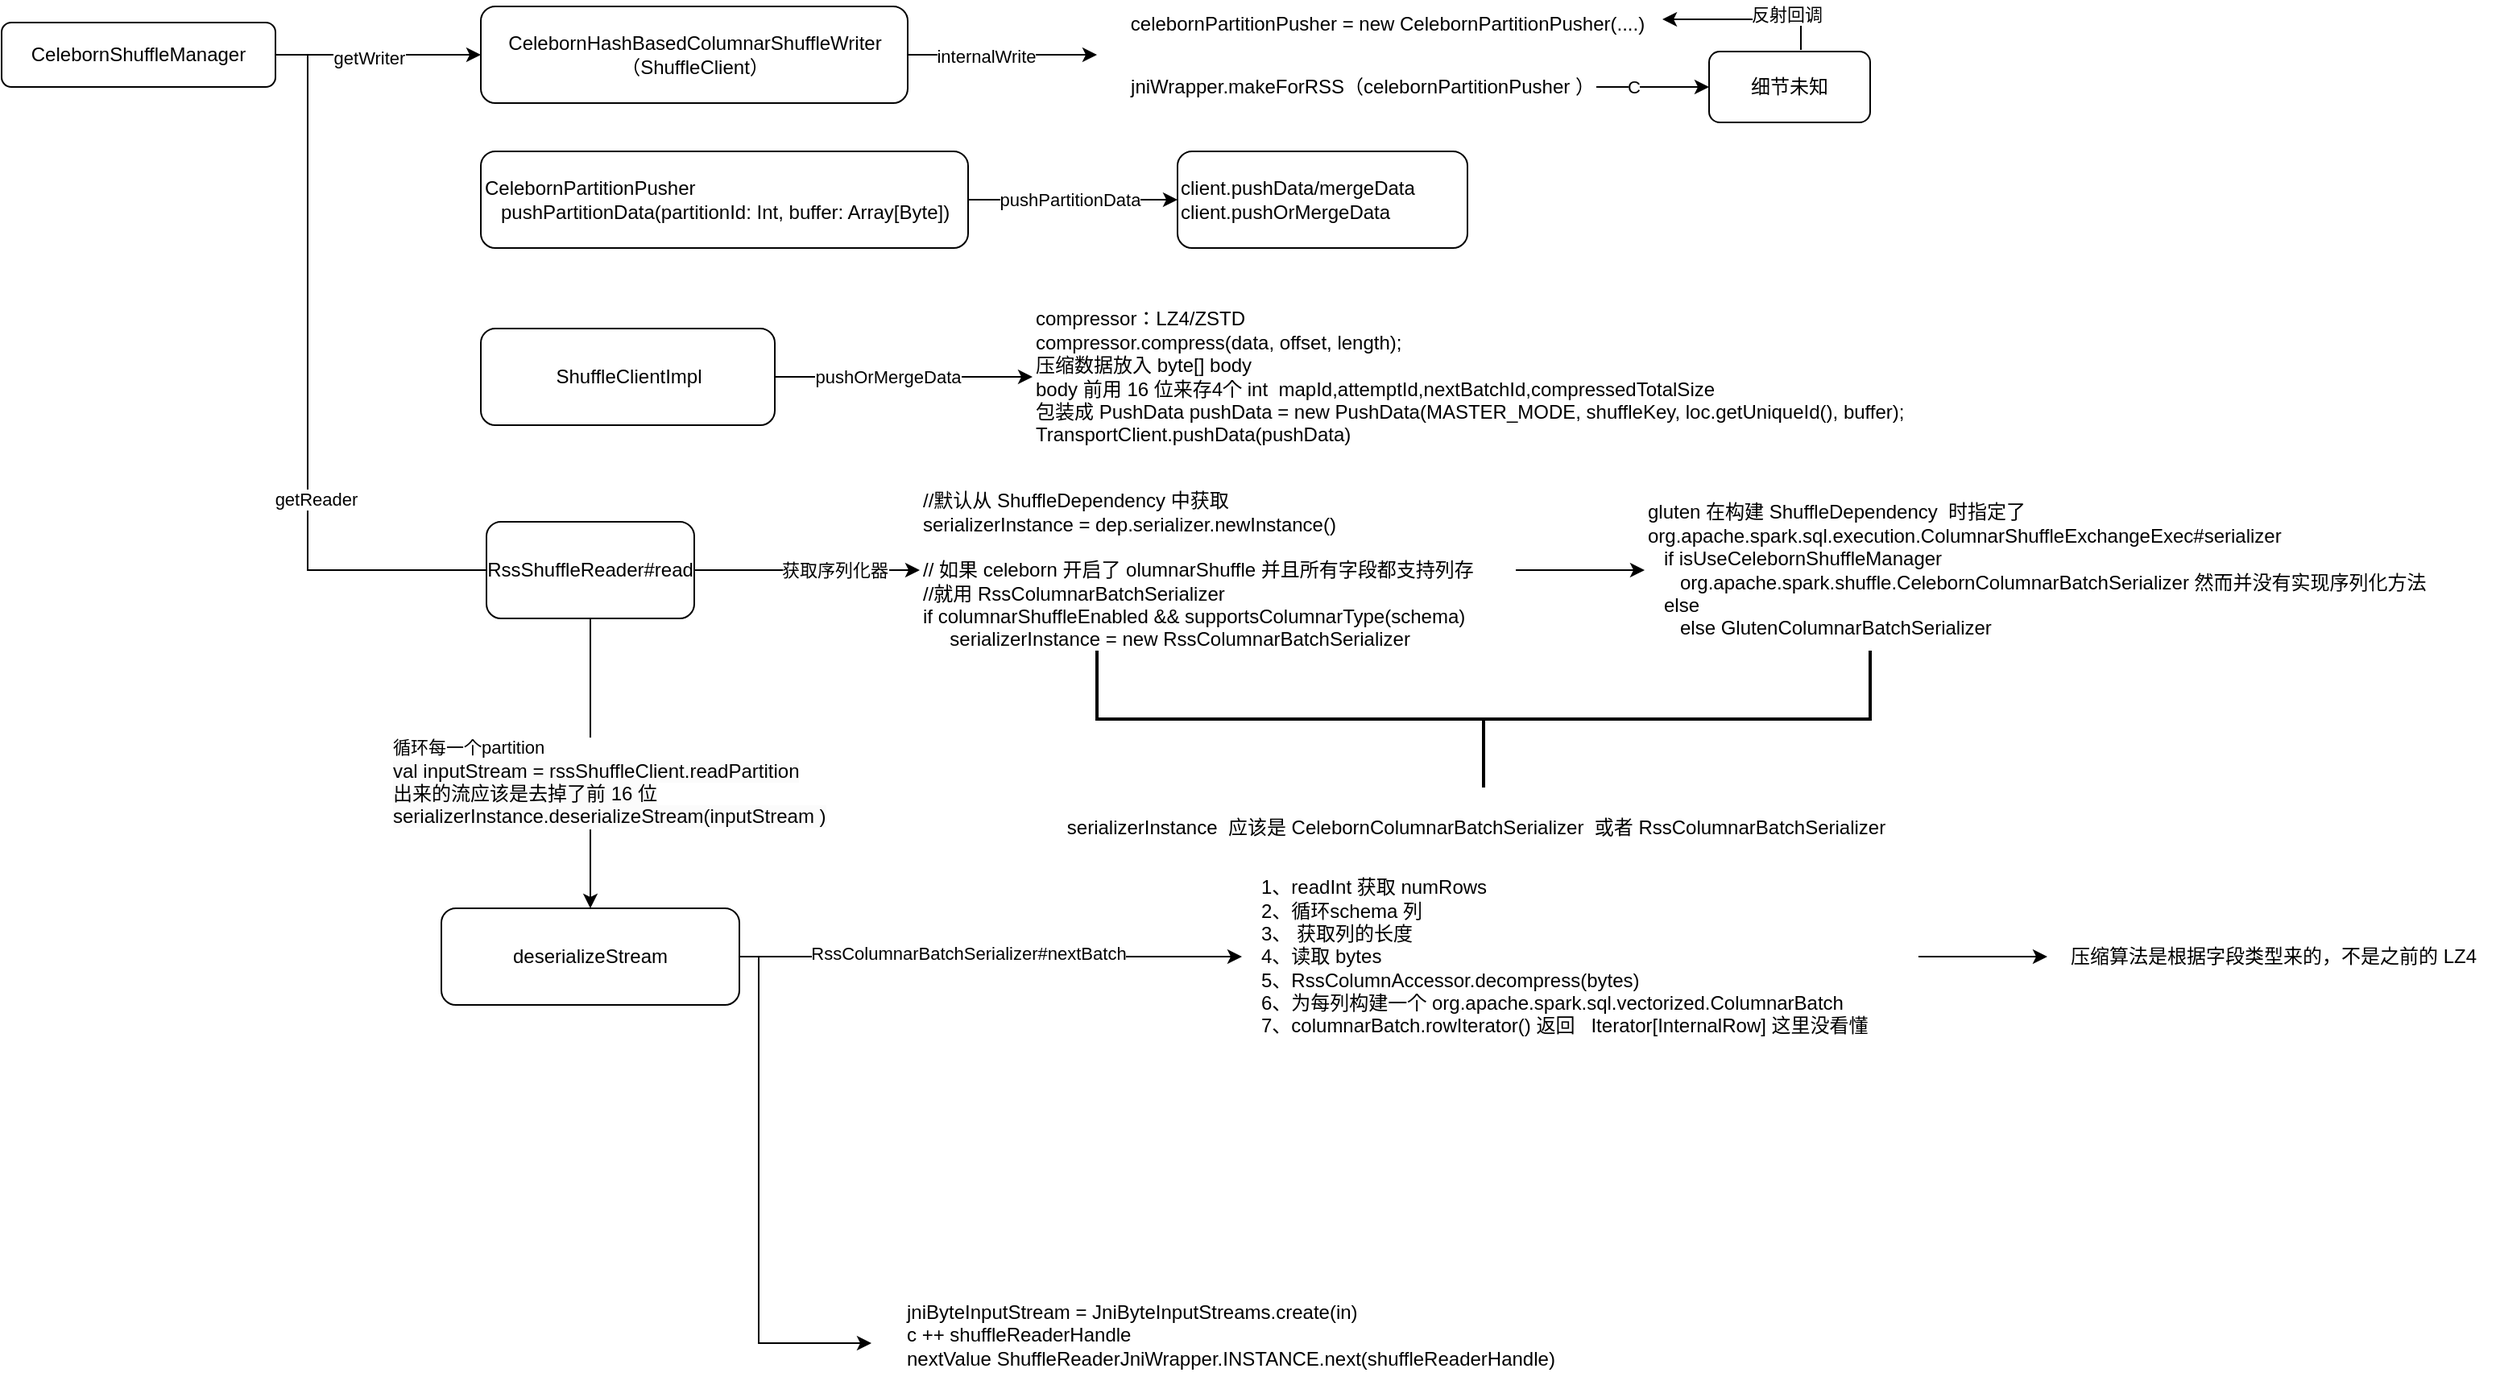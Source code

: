 <mxfile version="21.3.7" type="github">
  <diagram id="f0OTCfRNCTB2iKRCa9P-" name="Page-2">
    <mxGraphModel dx="1434" dy="764" grid="1" gridSize="10" guides="1" tooltips="1" connect="1" arrows="1" fold="1" page="1" pageScale="1" pageWidth="850" pageHeight="1100" math="0" shadow="0">
      <root>
        <mxCell id="0" />
        <mxCell id="1" parent="0" />
        <mxCell id="Bv6SpbKrFaZBJMjKbw5c-14" style="edgeStyle=orthogonalEdgeStyle;rounded=0;orthogonalLoop=1;jettySize=auto;html=1;" parent="1" source="iO1HhjMRqrYUtXoviHuo-2" target="ag-5AsOvkKHU-9Suy-c1-4" edge="1">
          <mxGeometry relative="1" as="geometry" />
        </mxCell>
        <mxCell id="Bv6SpbKrFaZBJMjKbw5c-15" value="getWriter" style="edgeLabel;html=1;align=center;verticalAlign=middle;resizable=0;points=[];" parent="Bv6SpbKrFaZBJMjKbw5c-14" vertex="1" connectable="0">
          <mxGeometry x="-0.095" y="-2" relative="1" as="geometry">
            <mxPoint as="offset" />
          </mxGeometry>
        </mxCell>
        <mxCell id="24NoGxlCW-XOWuzY0WUe-3" value="" style="edgeStyle=orthogonalEdgeStyle;rounded=0;orthogonalLoop=1;jettySize=auto;html=1;entryX=0;entryY=0.5;entryDx=0;entryDy=0;" parent="1" source="iO1HhjMRqrYUtXoviHuo-2" target="24NoGxlCW-XOWuzY0WUe-2" edge="1">
          <mxGeometry relative="1" as="geometry">
            <mxPoint x="330" y="460" as="targetPoint" />
            <Array as="points">
              <mxPoint x="250" y="70" />
              <mxPoint x="250" y="390" />
              <mxPoint x="380" y="390" />
            </Array>
          </mxGeometry>
        </mxCell>
        <mxCell id="24NoGxlCW-XOWuzY0WUe-4" value="getReader" style="edgeLabel;html=1;align=center;verticalAlign=middle;resizable=0;points=[];" parent="24NoGxlCW-XOWuzY0WUe-3" vertex="1" connectable="0">
          <mxGeometry x="0.208" y="5" relative="1" as="geometry">
            <mxPoint as="offset" />
          </mxGeometry>
        </mxCell>
        <mxCell id="iO1HhjMRqrYUtXoviHuo-2" value="CelebornShuffleManager" style="rounded=1;whiteSpace=wrap;html=1;" parent="1" vertex="1">
          <mxGeometry x="60" y="50" width="170" height="40" as="geometry" />
        </mxCell>
        <mxCell id="Bv6SpbKrFaZBJMjKbw5c-9" value="" style="edgeStyle=orthogonalEdgeStyle;rounded=0;orthogonalLoop=1;jettySize=auto;html=1;" parent="1" source="ag-5AsOvkKHU-9Suy-c1-4" edge="1">
          <mxGeometry relative="1" as="geometry">
            <mxPoint x="740" y="70" as="targetPoint" />
          </mxGeometry>
        </mxCell>
        <mxCell id="Bv6SpbKrFaZBJMjKbw5c-17" value="internalWrite" style="edgeLabel;html=1;align=center;verticalAlign=middle;resizable=0;points=[];" parent="Bv6SpbKrFaZBJMjKbw5c-9" vertex="1" connectable="0">
          <mxGeometry x="-0.196" y="-4" relative="1" as="geometry">
            <mxPoint x="1" y="-3" as="offset" />
          </mxGeometry>
        </mxCell>
        <mxCell id="ag-5AsOvkKHU-9Suy-c1-4" value="CelebornHashBasedColumnarShuffleWriter（ShuffleClient）" style="whiteSpace=wrap;html=1;rounded=1;" parent="1" vertex="1">
          <mxGeometry x="357.5" y="40" width="265" height="60" as="geometry" />
        </mxCell>
        <mxCell id="Q_T0xvldnaPgb1Z-qR_q-4" style="edgeStyle=orthogonalEdgeStyle;rounded=0;orthogonalLoop=1;jettySize=auto;html=1;" parent="1" source="Bv6SpbKrFaZBJMjKbw5c-18" target="Q_T0xvldnaPgb1Z-qR_q-3" edge="1">
          <mxGeometry relative="1" as="geometry" />
        </mxCell>
        <mxCell id="Q_T0xvldnaPgb1Z-qR_q-5" value="C" style="edgeLabel;html=1;align=center;verticalAlign=middle;resizable=0;points=[];" parent="Q_T0xvldnaPgb1Z-qR_q-4" vertex="1" connectable="0">
          <mxGeometry x="-0.349" relative="1" as="geometry">
            <mxPoint as="offset" />
          </mxGeometry>
        </mxCell>
        <mxCell id="Bv6SpbKrFaZBJMjKbw5c-18" value="jniWrapper.makeForRSS（celebornPartitionPusher&amp;nbsp;）" style="text;html=1;strokeColor=none;fillColor=none;align=center;verticalAlign=middle;whiteSpace=wrap;rounded=0;" parent="1" vertex="1">
          <mxGeometry x="760" y="80" width="290" height="20" as="geometry" />
        </mxCell>
        <mxCell id="Bv6SpbKrFaZBJMjKbw5c-19" value="&lt;div&gt;celebornPartitionPusher = new CelebornPartitionPusher(....&lt;span style=&quot;&quot;&gt;)&lt;/span&gt;&lt;/div&gt;" style="text;html=1;align=center;verticalAlign=middle;resizable=0;points=[];autosize=1;strokeColor=none;fillColor=none;labelBackgroundColor=none;" parent="1" vertex="1">
          <mxGeometry x="750" y="36" width="340" height="30" as="geometry" />
        </mxCell>
        <mxCell id="Q_T0xvldnaPgb1Z-qR_q-6" style="edgeStyle=orthogonalEdgeStyle;rounded=0;orthogonalLoop=1;jettySize=auto;html=1;entryX=1.003;entryY=0.4;entryDx=0;entryDy=0;entryPerimeter=0;exitX=0.57;exitY=-0.023;exitDx=0;exitDy=0;exitPerimeter=0;" parent="1" source="Q_T0xvldnaPgb1Z-qR_q-3" target="Bv6SpbKrFaZBJMjKbw5c-19" edge="1">
          <mxGeometry relative="1" as="geometry" />
        </mxCell>
        <mxCell id="Q_T0xvldnaPgb1Z-qR_q-7" value="反射回调" style="edgeLabel;html=1;align=center;verticalAlign=middle;resizable=0;points=[];" parent="Q_T0xvldnaPgb1Z-qR_q-6" vertex="1" connectable="0">
          <mxGeometry x="-0.467" y="-3" relative="1" as="geometry">
            <mxPoint as="offset" />
          </mxGeometry>
        </mxCell>
        <mxCell id="Q_T0xvldnaPgb1Z-qR_q-3" value="细节未知" style="rounded=1;whiteSpace=wrap;html=1;" parent="1" vertex="1">
          <mxGeometry x="1120" y="68" width="100" height="44" as="geometry" />
        </mxCell>
        <mxCell id="Q_T0xvldnaPgb1Z-qR_q-10" value="" style="edgeStyle=orthogonalEdgeStyle;rounded=0;orthogonalLoop=1;jettySize=auto;html=1;" parent="1" source="Q_T0xvldnaPgb1Z-qR_q-8" target="Q_T0xvldnaPgb1Z-qR_q-9" edge="1">
          <mxGeometry relative="1" as="geometry" />
        </mxCell>
        <mxCell id="Q_T0xvldnaPgb1Z-qR_q-11" value="pushPartitionData" style="edgeLabel;html=1;align=center;verticalAlign=middle;resizable=0;points=[];" parent="Q_T0xvldnaPgb1Z-qR_q-10" vertex="1" connectable="0">
          <mxGeometry x="-0.369" y="2" relative="1" as="geometry">
            <mxPoint x="22" y="2" as="offset" />
          </mxGeometry>
        </mxCell>
        <mxCell id="Q_T0xvldnaPgb1Z-qR_q-8" value="CelebornPartitionPusher&lt;br&gt;&amp;nbsp; &amp;nbsp;pushPartitionData(partitionId: Int, buffer: Array[Byte])" style="whiteSpace=wrap;html=1;rounded=1;align=left;" parent="1" vertex="1">
          <mxGeometry x="357.5" y="130" width="302.5" height="60" as="geometry" />
        </mxCell>
        <mxCell id="Q_T0xvldnaPgb1Z-qR_q-9" value="client.pushData/mergeData&lt;br style=&quot;border-color: var(--border-color);&quot;&gt;&lt;span style=&quot;border-color: var(--border-color); font-style: normal; font-variant-ligatures: normal; font-variant-caps: normal; font-weight: 400; font-size: 12px; font-family: Helvetica;&quot;&gt;client.pushOrMergeData&lt;/span&gt;" style="whiteSpace=wrap;html=1;align=left;rounded=1;" parent="1" vertex="1">
          <mxGeometry x="790" y="130" width="180" height="60" as="geometry" />
        </mxCell>
        <mxCell id="4ELQZ7cQL_2lh3KPE_tf-1" style="edgeStyle=orthogonalEdgeStyle;rounded=0;orthogonalLoop=1;jettySize=auto;html=1;entryX=0;entryY=0.5;entryDx=0;entryDy=0;" parent="1" source="Q_T0xvldnaPgb1Z-qR_q-12" target="Q_T0xvldnaPgb1Z-qR_q-13" edge="1">
          <mxGeometry relative="1" as="geometry" />
        </mxCell>
        <mxCell id="4ELQZ7cQL_2lh3KPE_tf-6" value="pushOrMergeData" style="edgeLabel;html=1;align=center;verticalAlign=middle;resizable=0;points=[];" parent="4ELQZ7cQL_2lh3KPE_tf-1" vertex="1" connectable="0">
          <mxGeometry x="-0.382" relative="1" as="geometry">
            <mxPoint x="20" as="offset" />
          </mxGeometry>
        </mxCell>
        <mxCell id="Q_T0xvldnaPgb1Z-qR_q-12" value="ShuffleClientImpl" style="rounded=1;whiteSpace=wrap;html=1;" parent="1" vertex="1">
          <mxGeometry x="357.5" y="240" width="182.5" height="60" as="geometry" />
        </mxCell>
        <mxCell id="Q_T0xvldnaPgb1Z-qR_q-13" value="compressor：LZ4/ZSTD&lt;br&gt;compressor.compress(data, offset, length);&lt;br&gt;压缩数据放入&amp;nbsp;byte[] body&lt;br&gt;body 前用 16 位来存4个&amp;nbsp;int&amp;nbsp;&amp;nbsp;mapId,attemptId,nextBatchId,compressedTotalSize&lt;br&gt;包装成&amp;nbsp;PushData pushData = new PushData(MASTER_MODE, shuffleKey, loc.getUniqueId(), buffer);&lt;br&gt;TransportClient.pushData(pushData)" style="text;html=1;strokeColor=none;fillColor=none;align=left;verticalAlign=middle;whiteSpace=wrap;rounded=0;" parent="1" vertex="1">
          <mxGeometry x="700" y="215" width="550" height="110" as="geometry" />
        </mxCell>
        <mxCell id="8zj__Zkj_Gjuy6MGKbzn-9" value="" style="edgeStyle=orthogonalEdgeStyle;rounded=0;orthogonalLoop=1;jettySize=auto;html=1;" parent="1" source="24NoGxlCW-XOWuzY0WUe-2" edge="1">
          <mxGeometry relative="1" as="geometry">
            <mxPoint x="630" y="390" as="targetPoint" />
          </mxGeometry>
        </mxCell>
        <mxCell id="8zj__Zkj_Gjuy6MGKbzn-11" value="获取序列化器" style="edgeLabel;html=1;align=center;verticalAlign=middle;resizable=0;points=[];" parent="8zj__Zkj_Gjuy6MGKbzn-9" vertex="1" connectable="0">
          <mxGeometry x="-0.283" y="2" relative="1" as="geometry">
            <mxPoint x="36" y="2" as="offset" />
          </mxGeometry>
        </mxCell>
        <mxCell id="8zj__Zkj_Gjuy6MGKbzn-19" style="edgeStyle=orthogonalEdgeStyle;rounded=0;orthogonalLoop=1;jettySize=auto;html=1;" parent="1" source="24NoGxlCW-XOWuzY0WUe-2" target="8zj__Zkj_Gjuy6MGKbzn-16" edge="1">
          <mxGeometry relative="1" as="geometry" />
        </mxCell>
        <mxCell id="g0M5Z7LU6KuPDxk4xlls-2" value="循环每一个partition&lt;br style=&quot;border-color: var(--border-color); font-size: 12px; background-color: rgb(251, 251, 251);&quot;&gt;&lt;span style=&quot;font-family: Helvetica; font-size: 12px; font-style: normal; font-variant-ligatures: normal; font-variant-caps: normal; font-weight: 400; background-color: rgb(251, 251, 251);&quot;&gt;val inputStream = rssShuffleClient.readPartition&lt;br&gt;出来的流应该是去掉了前 16 位&lt;/span&gt;&lt;br style=&quot;border-color: var(--border-color); font-size: 12px; background-color: rgb(251, 251, 251);&quot;&gt;&lt;span style=&quot;font-family: Helvetica; font-size: 12px; font-style: normal; font-variant-ligatures: normal; font-variant-caps: normal; font-weight: 400; background-color: rgb(251, 251, 251);&quot;&gt;serializerInstance.deserializeStream(inputStream&amp;nbsp;)&lt;/span&gt;" style="edgeLabel;html=1;align=left;verticalAlign=middle;resizable=0;points=[];" parent="8zj__Zkj_Gjuy6MGKbzn-19" vertex="1" connectable="0">
          <mxGeometry x="0.43" y="5" relative="1" as="geometry">
            <mxPoint x="-130" y="-27" as="offset" />
          </mxGeometry>
        </mxCell>
        <mxCell id="24NoGxlCW-XOWuzY0WUe-2" value="RssShuffleReader#read" style="whiteSpace=wrap;html=1;rounded=1;" parent="1" vertex="1">
          <mxGeometry x="361" y="360" width="129" height="60" as="geometry" />
        </mxCell>
        <mxCell id="8zj__Zkj_Gjuy6MGKbzn-13" value="" style="edgeStyle=orthogonalEdgeStyle;rounded=0;orthogonalLoop=1;jettySize=auto;html=1;" parent="1" source="gj6j2B2aXCY3r2UFVUmw-3" target="8zj__Zkj_Gjuy6MGKbzn-12" edge="1">
          <mxGeometry relative="1" as="geometry" />
        </mxCell>
        <mxCell id="gj6j2B2aXCY3r2UFVUmw-3" value="//默认从 ShuffleDependency 中获取&lt;br&gt;serializerInstance = dep.serializer.newInstance()&lt;br&gt;&lt;br&gt;// 如果 celeborn 开启了&amp;nbsp;olumnarShuffle 并且所有字段都支持列存&lt;br&gt;//就用&amp;nbsp;RssColumnarBatchSerializer&lt;br&gt;if&amp;nbsp;columnarShuffleEnabled &amp;amp;&amp;amp;&amp;nbsp;supportsColumnarType(schema)&lt;br&gt;&amp;nbsp; &amp;nbsp; &amp;nbsp;serializerInstance = new RssColumnarBatchSerializer" style="text;html=1;align=left;verticalAlign=middle;resizable=0;points=[];autosize=1;strokeColor=none;fillColor=none;" parent="1" vertex="1">
          <mxGeometry x="630" y="335" width="370" height="110" as="geometry" />
        </mxCell>
        <mxCell id="8zj__Zkj_Gjuy6MGKbzn-12" value="gluten 在构建&amp;nbsp;ShuffleDependency&amp;nbsp; 时指定了&lt;br&gt;org.apache.spark.sql.execution.ColumnarShuffleExchangeExec#serializer&lt;br&gt;&amp;nbsp; &amp;nbsp;if&amp;nbsp;isUseCelebornShuffleManager&lt;br&gt;&amp;nbsp; &amp;nbsp; &amp;nbsp;&amp;nbsp;org.apache.spark.shuffle.CelebornColumnarBatchSerializer&amp;nbsp;然而并没有实现序列化方法&lt;br&gt;&amp;nbsp; &amp;nbsp;else&amp;nbsp;&lt;br&gt;&amp;nbsp; &amp;nbsp; &amp;nbsp;&amp;nbsp;else GlutenColumnarBatchSerializer" style="text;html=1;align=left;verticalAlign=middle;resizable=0;points=[];autosize=1;strokeColor=none;fillColor=none;" parent="1" vertex="1">
          <mxGeometry x="1080" y="340" width="510" height="100" as="geometry" />
        </mxCell>
        <mxCell id="8zj__Zkj_Gjuy6MGKbzn-14" value="" style="strokeWidth=2;html=1;shape=mxgraph.flowchart.annotation_2;align=left;labelPosition=right;pointerEvents=1;rotation=-90;" parent="1" vertex="1">
          <mxGeometry x="937.5" y="242.5" width="85" height="480" as="geometry" />
        </mxCell>
        <mxCell id="8zj__Zkj_Gjuy6MGKbzn-15" value="serializerInstance&amp;nbsp; 应该是&amp;nbsp;CelebornColumnarBatchSerializer&amp;nbsp; 或者&amp;nbsp;RssColumnarBatchSerializer" style="text;html=1;align=center;verticalAlign=middle;resizable=0;points=[];autosize=1;strokeColor=none;fillColor=none;" parent="1" vertex="1">
          <mxGeometry x="710" y="535" width="530" height="30" as="geometry" />
        </mxCell>
        <mxCell id="g0M5Z7LU6KuPDxk4xlls-4" value="" style="edgeStyle=orthogonalEdgeStyle;rounded=0;orthogonalLoop=1;jettySize=auto;html=1;" parent="1" source="8zj__Zkj_Gjuy6MGKbzn-16" edge="1">
          <mxGeometry relative="1" as="geometry">
            <mxPoint x="830" y="630" as="targetPoint" />
          </mxGeometry>
        </mxCell>
        <mxCell id="g0M5Z7LU6KuPDxk4xlls-5" value="RssColumnarBatchSerializer#nextBatch" style="edgeLabel;html=1;align=center;verticalAlign=middle;resizable=0;points=[];" parent="g0M5Z7LU6KuPDxk4xlls-4" vertex="1" connectable="0">
          <mxGeometry x="-0.2" y="2" relative="1" as="geometry">
            <mxPoint x="17" as="offset" />
          </mxGeometry>
        </mxCell>
        <mxCell id="g0M5Z7LU6KuPDxk4xlls-11" value="" style="edgeStyle=orthogonalEdgeStyle;rounded=0;orthogonalLoop=1;jettySize=auto;html=1;" parent="1" source="8zj__Zkj_Gjuy6MGKbzn-16" edge="1">
          <mxGeometry relative="1" as="geometry">
            <mxPoint x="600" y="870" as="targetPoint" />
            <Array as="points">
              <mxPoint x="530" y="630" />
              <mxPoint x="530" y="870" />
            </Array>
          </mxGeometry>
        </mxCell>
        <mxCell id="8zj__Zkj_Gjuy6MGKbzn-16" value="deserializeStream" style="whiteSpace=wrap;html=1;rounded=1;align=center;" parent="1" vertex="1">
          <mxGeometry x="333" y="600" width="185" height="60" as="geometry" />
        </mxCell>
        <mxCell id="g0M5Z7LU6KuPDxk4xlls-8" value="" style="edgeStyle=orthogonalEdgeStyle;rounded=0;orthogonalLoop=1;jettySize=auto;html=1;" parent="1" source="g0M5Z7LU6KuPDxk4xlls-6" edge="1">
          <mxGeometry relative="1" as="geometry">
            <mxPoint x="1330" y="630" as="targetPoint" />
          </mxGeometry>
        </mxCell>
        <mxCell id="g0M5Z7LU6KuPDxk4xlls-6" value="1、readInt 获取&amp;nbsp;numRows&lt;br&gt;2、循环schema 列&lt;br&gt;3、 获取列的长度&lt;br&gt;4、读取 bytes&lt;br&gt;5、RssColumnAccessor.decompress(bytes)&amp;nbsp;&lt;br&gt;6、为每列构建一个&amp;nbsp;org.apache.spark.sql.vectorized.ColumnarBatch&lt;br&gt;7、columnarBatch.rowIterator() 返回&amp;nbsp; &amp;nbsp;Iterator[InternalRow] 这里没看懂" style="text;html=1;strokeColor=none;fillColor=none;align=left;verticalAlign=middle;whiteSpace=wrap;rounded=0;" parent="1" vertex="1">
          <mxGeometry x="840" y="580" width="410" height="100" as="geometry" />
        </mxCell>
        <mxCell id="g0M5Z7LU6KuPDxk4xlls-9" value="压缩算法是根据字段类型来的，不是之前的 LZ4" style="text;html=1;align=center;verticalAlign=middle;resizable=0;points=[];autosize=1;strokeColor=none;fillColor=none;" parent="1" vertex="1">
          <mxGeometry x="1330" y="615" width="280" height="30" as="geometry" />
        </mxCell>
        <mxCell id="g0M5Z7LU6KuPDxk4xlls-12" value="jniByteInputStream = JniByteInputStreams.create(in)&lt;br&gt;c ++ shuffleReaderHandle&lt;br&gt;nextValue&amp;nbsp;ShuffleReaderJniWrapper.INSTANCE.next(shuffleReaderHandle)" style="text;html=1;align=left;verticalAlign=middle;resizable=0;points=[];autosize=1;strokeColor=none;fillColor=none;" parent="1" vertex="1">
          <mxGeometry x="620" y="835" width="430" height="60" as="geometry" />
        </mxCell>
      </root>
    </mxGraphModel>
  </diagram>
</mxfile>
